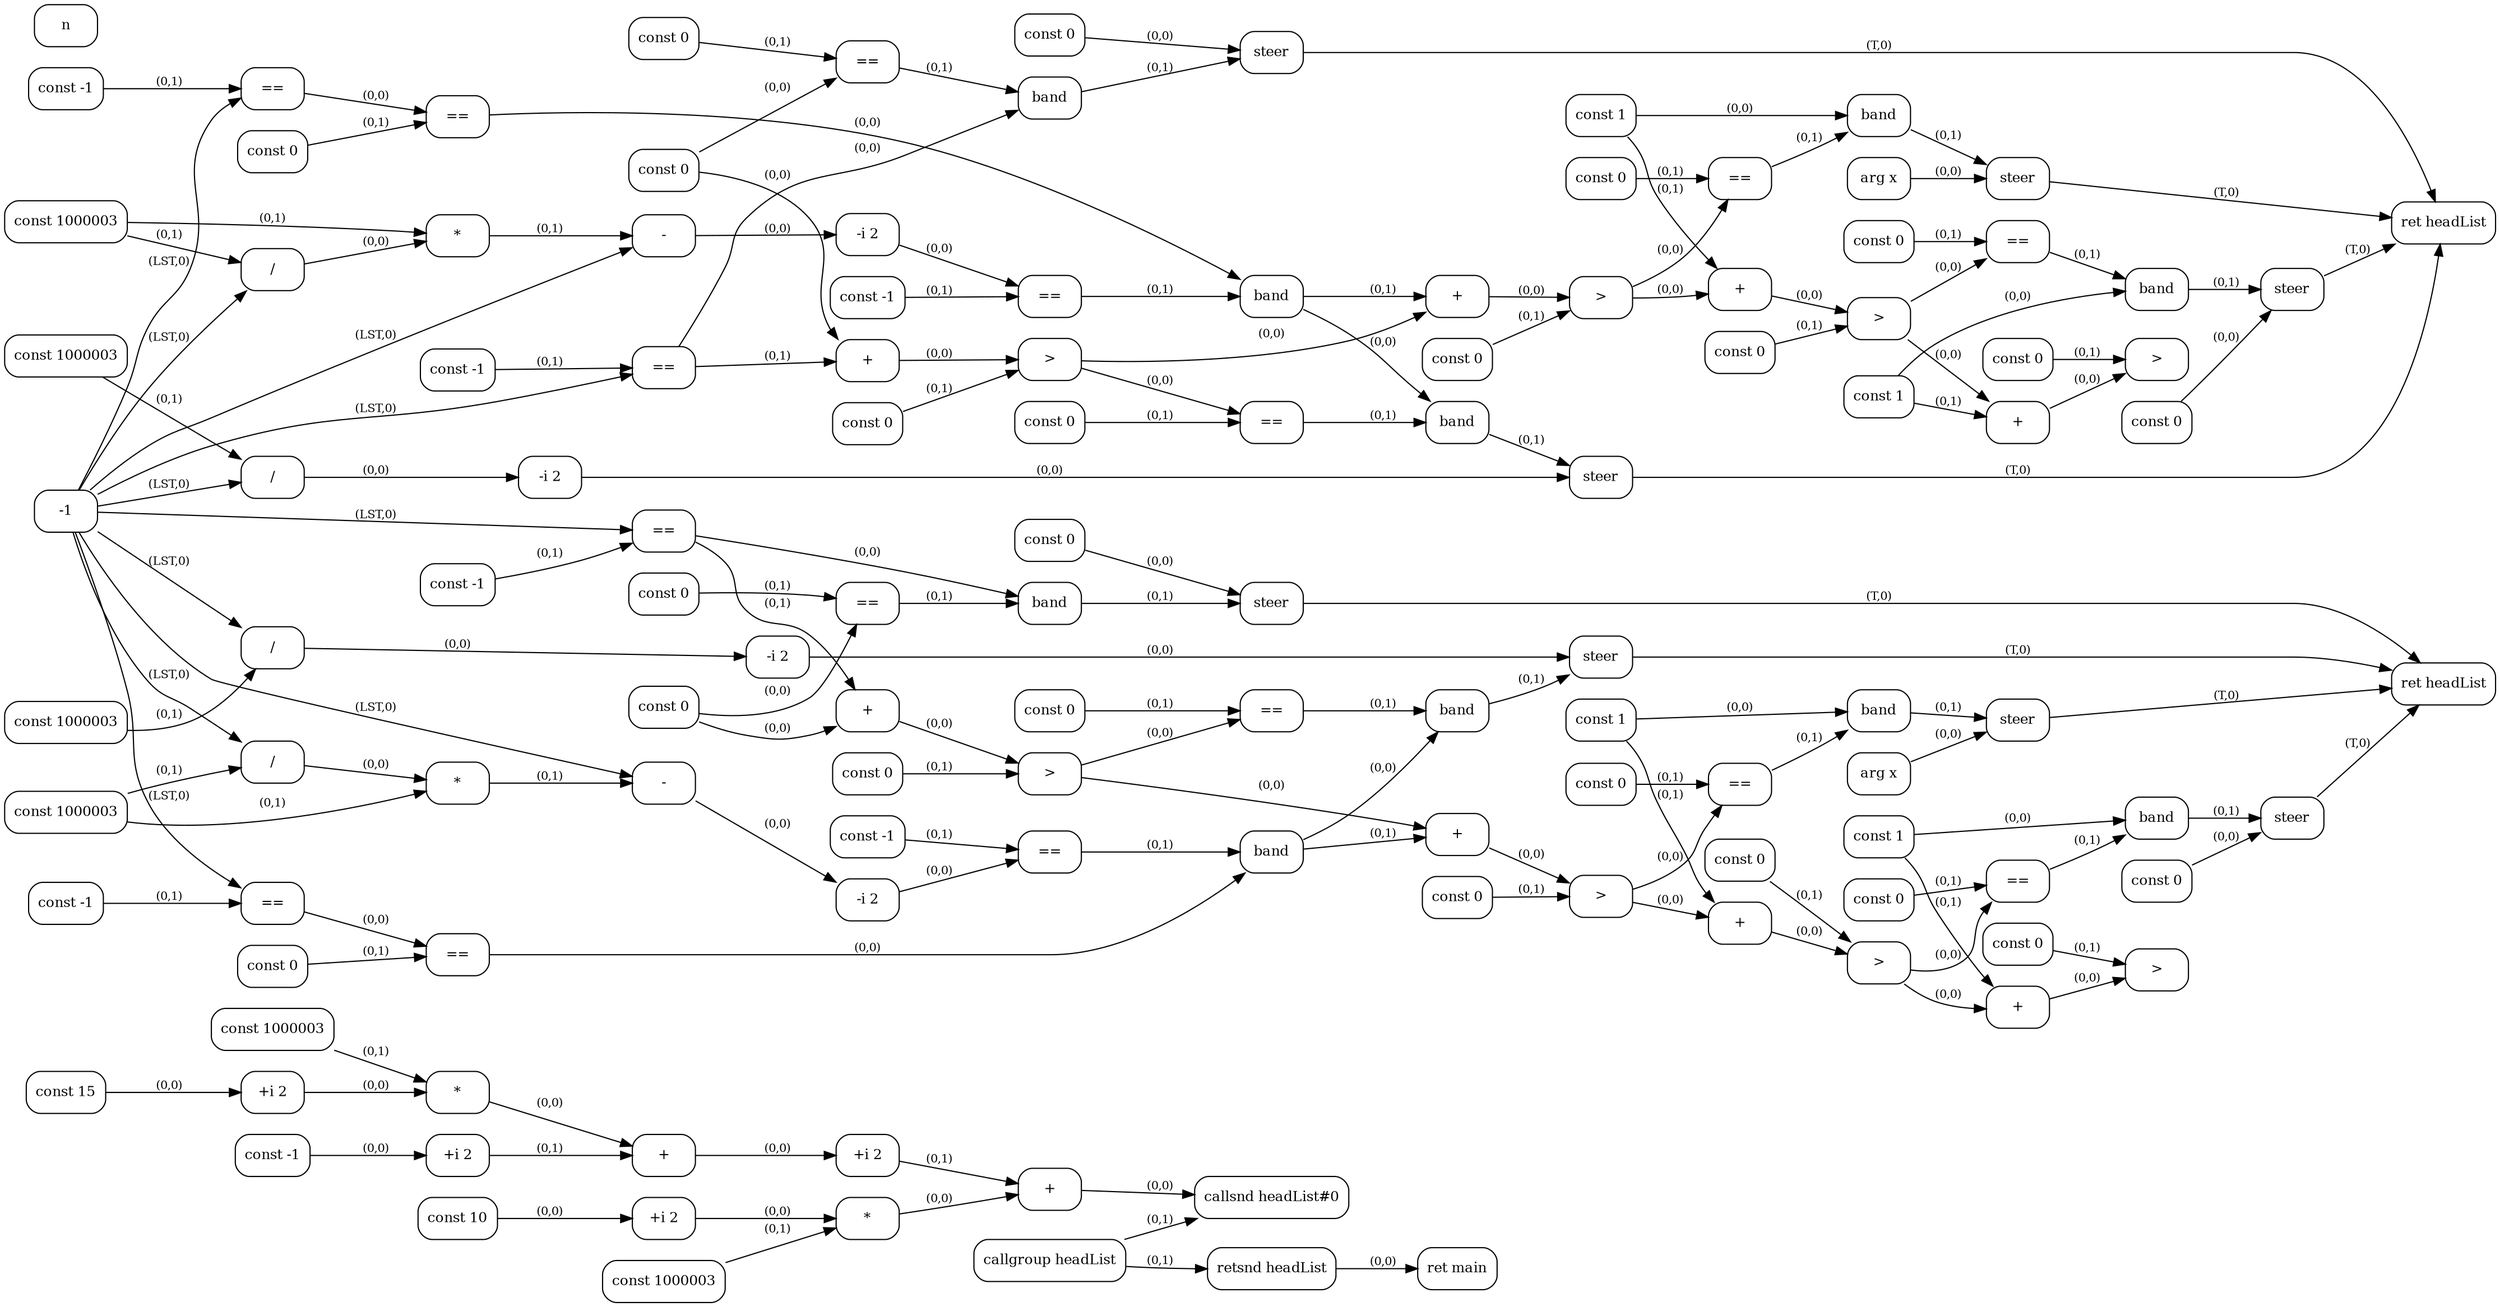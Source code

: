 digraph G {
  rankdir=LR;
  node [shape=box, style=rounded, fontsize=12];
  n0 [label="const -1"];
  n1 [label="const 10"];
  n2 [label="const 15"];
  n3 [label="+i 2"];
  n4 [label="+i 2"];
  n5 [label="const 1000003"];
  n6 [label="*"];
  n7 [label="+"];
  n8 [label="+i 2"];
  n9 [label="+i 2"];
  n10 [label="const 1000003"];
  n11 [label="*"];
  n12 [label="+"];
  n13 [label="const 0"];
  n14 [label="const -1"];
  n15 [label="=="];
  n16 [label="const 0"];
  n17 [label="=="];
  n18 [label="band"];
  n19 [label="const 0"];
  n20 [label="steer"];
  n21 [label="+"];
  n22 [label="const 0"];
  n23 [label=">"];
  n24 [label="const -1"];
  n25 [label="=="];
  n26 [label="const 0"];
  n27 [label="=="];
  n28 [label="const 1000003"];
  n29 [label="/"];
  n30 [label="*"];
  n31 [label="-"];
  n32 [label="-i 2"];
  n33 [label="const -1"];
  n34 [label="=="];
  n35 [label="band"];
  n36 [label="const 1000003"];
  n37 [label="/"];
  n38 [label="-i 2"];
  n39 [label="const 0"];
  n40 [label="=="];
  n41 [label="band"];
  n42 [label="steer"];
  n43 [label="+"];
  n44 [label="const 0"];
  n45 [label=">"];
  n46 [label="const 1"];
  n47 [label="const 0"];
  n48 [label="=="];
  n49 [label="band"];
  n50 [label="arg x"];
  n51 [label="steer"];
  n52 [label="+"];
  n53 [label="const 0"];
  n54 [label=">"];
  n55 [label="const 1"];
  n56 [label="const 0"];
  n57 [label="=="];
  n58 [label="band"];
  n59 [label="const 0"];
  n60 [label="steer"];
  n61 [label="+"];
  n62 [label="const 0"];
  n63 [label=">"];
  n64 [label="ret headList"];
  n65 [label="callgroup headList"];
  n66 [label="callsnd headList#0"];
  n67 [label="retsnd headList"];
  n68 [label="ret main"];
  n69 [label="const 0"];
  n70 [label="const -1"];
  n71 [label="=="];
  n72 [label="const 0"];
  n73 [label="=="];
  n74 [label="band"];
  n75 [label="const 0"];
  n76 [label="steer"];
  n77 [label="+"];
  n78 [label="const 0"];
  n79 [label=">"];
  n80 [label="const -1"];
  n81 [label="=="];
  n82 [label="const 0"];
  n83 [label="=="];
  n84 [label="const 1000003"];
  n85 [label="/"];
  n86 [label="*"];
  n87 [label="-"];
  n88 [label="-i 2"];
  n89 [label="const -1"];
  n90 [label="=="];
  n91 [label="band"];
  n92 [label="const 1000003"];
  n93 [label="/"];
  n94 [label="-i 2"];
  n95 [label="const 0"];
  n96 [label="=="];
  n97 [label="band"];
  n98 [label="steer"];
  n99 [label="+"];
  n100 [label="const 0"];
  n101 [label=">"];
  n102 [label="const 1"];
  n103 [label="const 0"];
  n104 [label="=="];
  n105 [label="band"];
  n106 [label="arg x"];
  n107 [label="steer"];
  n108 [label="+"];
  n109 [label="const 0"];
  n110 [label=">"];
  n111 [label="const 1"];
  n112 [label="const 0"];
  n113 [label="=="];
  n114 [label="band"];
  n115 [label="const 0"];
  n116 [label="steer"];
  n117 [label="+"];
  n118 [label="const 0"];
  n119 [label=">"];
  n120 [label="ret headList"];
  n2 -> n3 [label="(0,0)", fontsize=10];
  n0 -> n4 [label="(0,0)", fontsize=10];
  n3 -> n6 [label="(0,0)", fontsize=10];
  n5 -> n6 [label="(0,1)", fontsize=10];
  n6 -> n7 [label="(0,0)", fontsize=10];
  n4 -> n7 [label="(0,1)", fontsize=10];
  n1 -> n8 [label="(0,0)", fontsize=10];
  n7 -> n9 [label="(0,0)", fontsize=10];
  n8 -> n11 [label="(0,0)", fontsize=10];
  n10 -> n11 [label="(0,1)", fontsize=10];
  n11 -> n12 [label="(0,0)", fontsize=10];
  n9 -> n12 [label="(0,1)", fontsize=10];
  n-1 -> n15 [label="(LST,0)", fontsize=10];
  n14 -> n15 [label="(0,1)", fontsize=10];
  n13 -> n17 [label="(0,0)", fontsize=10];
  n16 -> n17 [label="(0,1)", fontsize=10];
  n15 -> n18 [label="(0,0)", fontsize=10];
  n17 -> n18 [label="(0,1)", fontsize=10];
  n19 -> n20 [label="(0,0)", fontsize=10];
  n18 -> n20 [label="(0,1)", fontsize=10];
  n13 -> n21 [label="(0,0)", fontsize=10];
  n15 -> n21 [label="(0,1)", fontsize=10];
  n21 -> n23 [label="(0,0)", fontsize=10];
  n22 -> n23 [label="(0,1)", fontsize=10];
  n-1 -> n25 [label="(LST,0)", fontsize=10];
  n24 -> n25 [label="(0,1)", fontsize=10];
  n25 -> n27 [label="(0,0)", fontsize=10];
  n26 -> n27 [label="(0,1)", fontsize=10];
  n-1 -> n29 [label="(LST,0)", fontsize=10];
  n28 -> n29 [label="(0,1)", fontsize=10];
  n29 -> n30 [label="(0,0)", fontsize=10];
  n28 -> n30 [label="(0,1)", fontsize=10];
  n-1 -> n31 [label="(LST,0)", fontsize=10];
  n30 -> n31 [label="(0,1)", fontsize=10];
  n31 -> n32 [label="(0,0)", fontsize=10];
  n32 -> n34 [label="(0,0)", fontsize=10];
  n33 -> n34 [label="(0,1)", fontsize=10];
  n27 -> n35 [label="(0,0)", fontsize=10];
  n34 -> n35 [label="(0,1)", fontsize=10];
  n-1 -> n37 [label="(LST,0)", fontsize=10];
  n36 -> n37 [label="(0,1)", fontsize=10];
  n37 -> n38 [label="(0,0)", fontsize=10];
  n23 -> n40 [label="(0,0)", fontsize=10];
  n39 -> n40 [label="(0,1)", fontsize=10];
  n35 -> n41 [label="(0,0)", fontsize=10];
  n40 -> n41 [label="(0,1)", fontsize=10];
  n38 -> n42 [label="(0,0)", fontsize=10];
  n41 -> n42 [label="(0,1)", fontsize=10];
  n23 -> n43 [label="(0,0)", fontsize=10];
  n35 -> n43 [label="(0,1)", fontsize=10];
  n43 -> n45 [label="(0,0)", fontsize=10];
  n44 -> n45 [label="(0,1)", fontsize=10];
  n45 -> n48 [label="(0,0)", fontsize=10];
  n47 -> n48 [label="(0,1)", fontsize=10];
  n46 -> n49 [label="(0,0)", fontsize=10];
  n48 -> n49 [label="(0,1)", fontsize=10];
  n50 -> n51 [label="(0,0)", fontsize=10];
  n49 -> n51 [label="(0,1)", fontsize=10];
  n45 -> n52 [label="(0,0)", fontsize=10];
  n46 -> n52 [label="(0,1)", fontsize=10];
  n52 -> n54 [label="(0,0)", fontsize=10];
  n53 -> n54 [label="(0,1)", fontsize=10];
  n54 -> n57 [label="(0,0)", fontsize=10];
  n56 -> n57 [label="(0,1)", fontsize=10];
  n55 -> n58 [label="(0,0)", fontsize=10];
  n57 -> n58 [label="(0,1)", fontsize=10];
  n59 -> n60 [label="(0,0)", fontsize=10];
  n58 -> n60 [label="(0,1)", fontsize=10];
  n54 -> n61 [label="(0,0)", fontsize=10];
  n55 -> n61 [label="(0,1)", fontsize=10];
  n61 -> n63 [label="(0,0)", fontsize=10];
  n62 -> n63 [label="(0,1)", fontsize=10];
  n20 -> n64 [label="(T,0)", fontsize=10];
  n42 -> n64 [label="(T,0)", fontsize=10];
  n51 -> n64 [label="(T,0)", fontsize=10];
  n60 -> n64 [label="(T,0)", fontsize=10];
  n12 -> n66 [label="(0,0)", fontsize=10];
  n65 -> n66 [label="(0,1)", fontsize=10];
  n65 -> n67 [label="(0,1)", fontsize=10];
  n67 -> n68 [label="(0,0)", fontsize=10];
  n-1 -> n71 [label="(LST,0)", fontsize=10];
  n70 -> n71 [label="(0,1)", fontsize=10];
  n69 -> n73 [label="(0,0)", fontsize=10];
  n72 -> n73 [label="(0,1)", fontsize=10];
  n71 -> n74 [label="(0,0)", fontsize=10];
  n73 -> n74 [label="(0,1)", fontsize=10];
  n75 -> n76 [label="(0,0)", fontsize=10];
  n74 -> n76 [label="(0,1)", fontsize=10];
  n69 -> n77 [label="(0,0)", fontsize=10];
  n71 -> n77 [label="(0,1)", fontsize=10];
  n77 -> n79 [label="(0,0)", fontsize=10];
  n78 -> n79 [label="(0,1)", fontsize=10];
  n-1 -> n81 [label="(LST,0)", fontsize=10];
  n80 -> n81 [label="(0,1)", fontsize=10];
  n81 -> n83 [label="(0,0)", fontsize=10];
  n82 -> n83 [label="(0,1)", fontsize=10];
  n-1 -> n85 [label="(LST,0)", fontsize=10];
  n84 -> n85 [label="(0,1)", fontsize=10];
  n85 -> n86 [label="(0,0)", fontsize=10];
  n84 -> n86 [label="(0,1)", fontsize=10];
  n-1 -> n87 [label="(LST,0)", fontsize=10];
  n86 -> n87 [label="(0,1)", fontsize=10];
  n87 -> n88 [label="(0,0)", fontsize=10];
  n88 -> n90 [label="(0,0)", fontsize=10];
  n89 -> n90 [label="(0,1)", fontsize=10];
  n83 -> n91 [label="(0,0)", fontsize=10];
  n90 -> n91 [label="(0,1)", fontsize=10];
  n-1 -> n93 [label="(LST,0)", fontsize=10];
  n92 -> n93 [label="(0,1)", fontsize=10];
  n93 -> n94 [label="(0,0)", fontsize=10];
  n79 -> n96 [label="(0,0)", fontsize=10];
  n95 -> n96 [label="(0,1)", fontsize=10];
  n91 -> n97 [label="(0,0)", fontsize=10];
  n96 -> n97 [label="(0,1)", fontsize=10];
  n94 -> n98 [label="(0,0)", fontsize=10];
  n97 -> n98 [label="(0,1)", fontsize=10];
  n79 -> n99 [label="(0,0)", fontsize=10];
  n91 -> n99 [label="(0,1)", fontsize=10];
  n99 -> n101 [label="(0,0)", fontsize=10];
  n100 -> n101 [label="(0,1)", fontsize=10];
  n101 -> n104 [label="(0,0)", fontsize=10];
  n103 -> n104 [label="(0,1)", fontsize=10];
  n102 -> n105 [label="(0,0)", fontsize=10];
  n104 -> n105 [label="(0,1)", fontsize=10];
  n106 -> n107 [label="(0,0)", fontsize=10];
  n105 -> n107 [label="(0,1)", fontsize=10];
  n101 -> n108 [label="(0,0)", fontsize=10];
  n102 -> n108 [label="(0,1)", fontsize=10];
  n108 -> n110 [label="(0,0)", fontsize=10];
  n109 -> n110 [label="(0,1)", fontsize=10];
  n110 -> n113 [label="(0,0)", fontsize=10];
  n112 -> n113 [label="(0,1)", fontsize=10];
  n111 -> n114 [label="(0,0)", fontsize=10];
  n113 -> n114 [label="(0,1)", fontsize=10];
  n115 -> n116 [label="(0,0)", fontsize=10];
  n114 -> n116 [label="(0,1)", fontsize=10];
  n110 -> n117 [label="(0,0)", fontsize=10];
  n111 -> n117 [label="(0,1)", fontsize=10];
  n117 -> n119 [label="(0,0)", fontsize=10];
  n118 -> n119 [label="(0,1)", fontsize=10];
  n76 -> n120 [label="(T,0)", fontsize=10];
  n98 -> n120 [label="(T,0)", fontsize=10];
  n107 -> n120 [label="(T,0)", fontsize=10];
  n116 -> n120 [label="(T,0)", fontsize=10];
}
